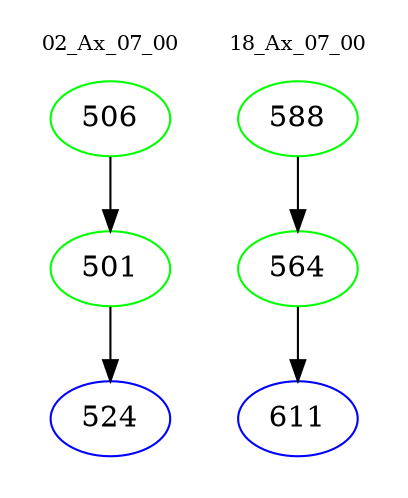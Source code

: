 digraph{
subgraph cluster_0 {
color = white
label = "02_Ax_07_00";
fontsize=10;
T0_506 [label="506", color="green"]
T0_506 -> T0_501 [color="black"]
T0_501 [label="501", color="green"]
T0_501 -> T0_524 [color="black"]
T0_524 [label="524", color="blue"]
}
subgraph cluster_1 {
color = white
label = "18_Ax_07_00";
fontsize=10;
T1_588 [label="588", color="green"]
T1_588 -> T1_564 [color="black"]
T1_564 [label="564", color="green"]
T1_564 -> T1_611 [color="black"]
T1_611 [label="611", color="blue"]
}
}
